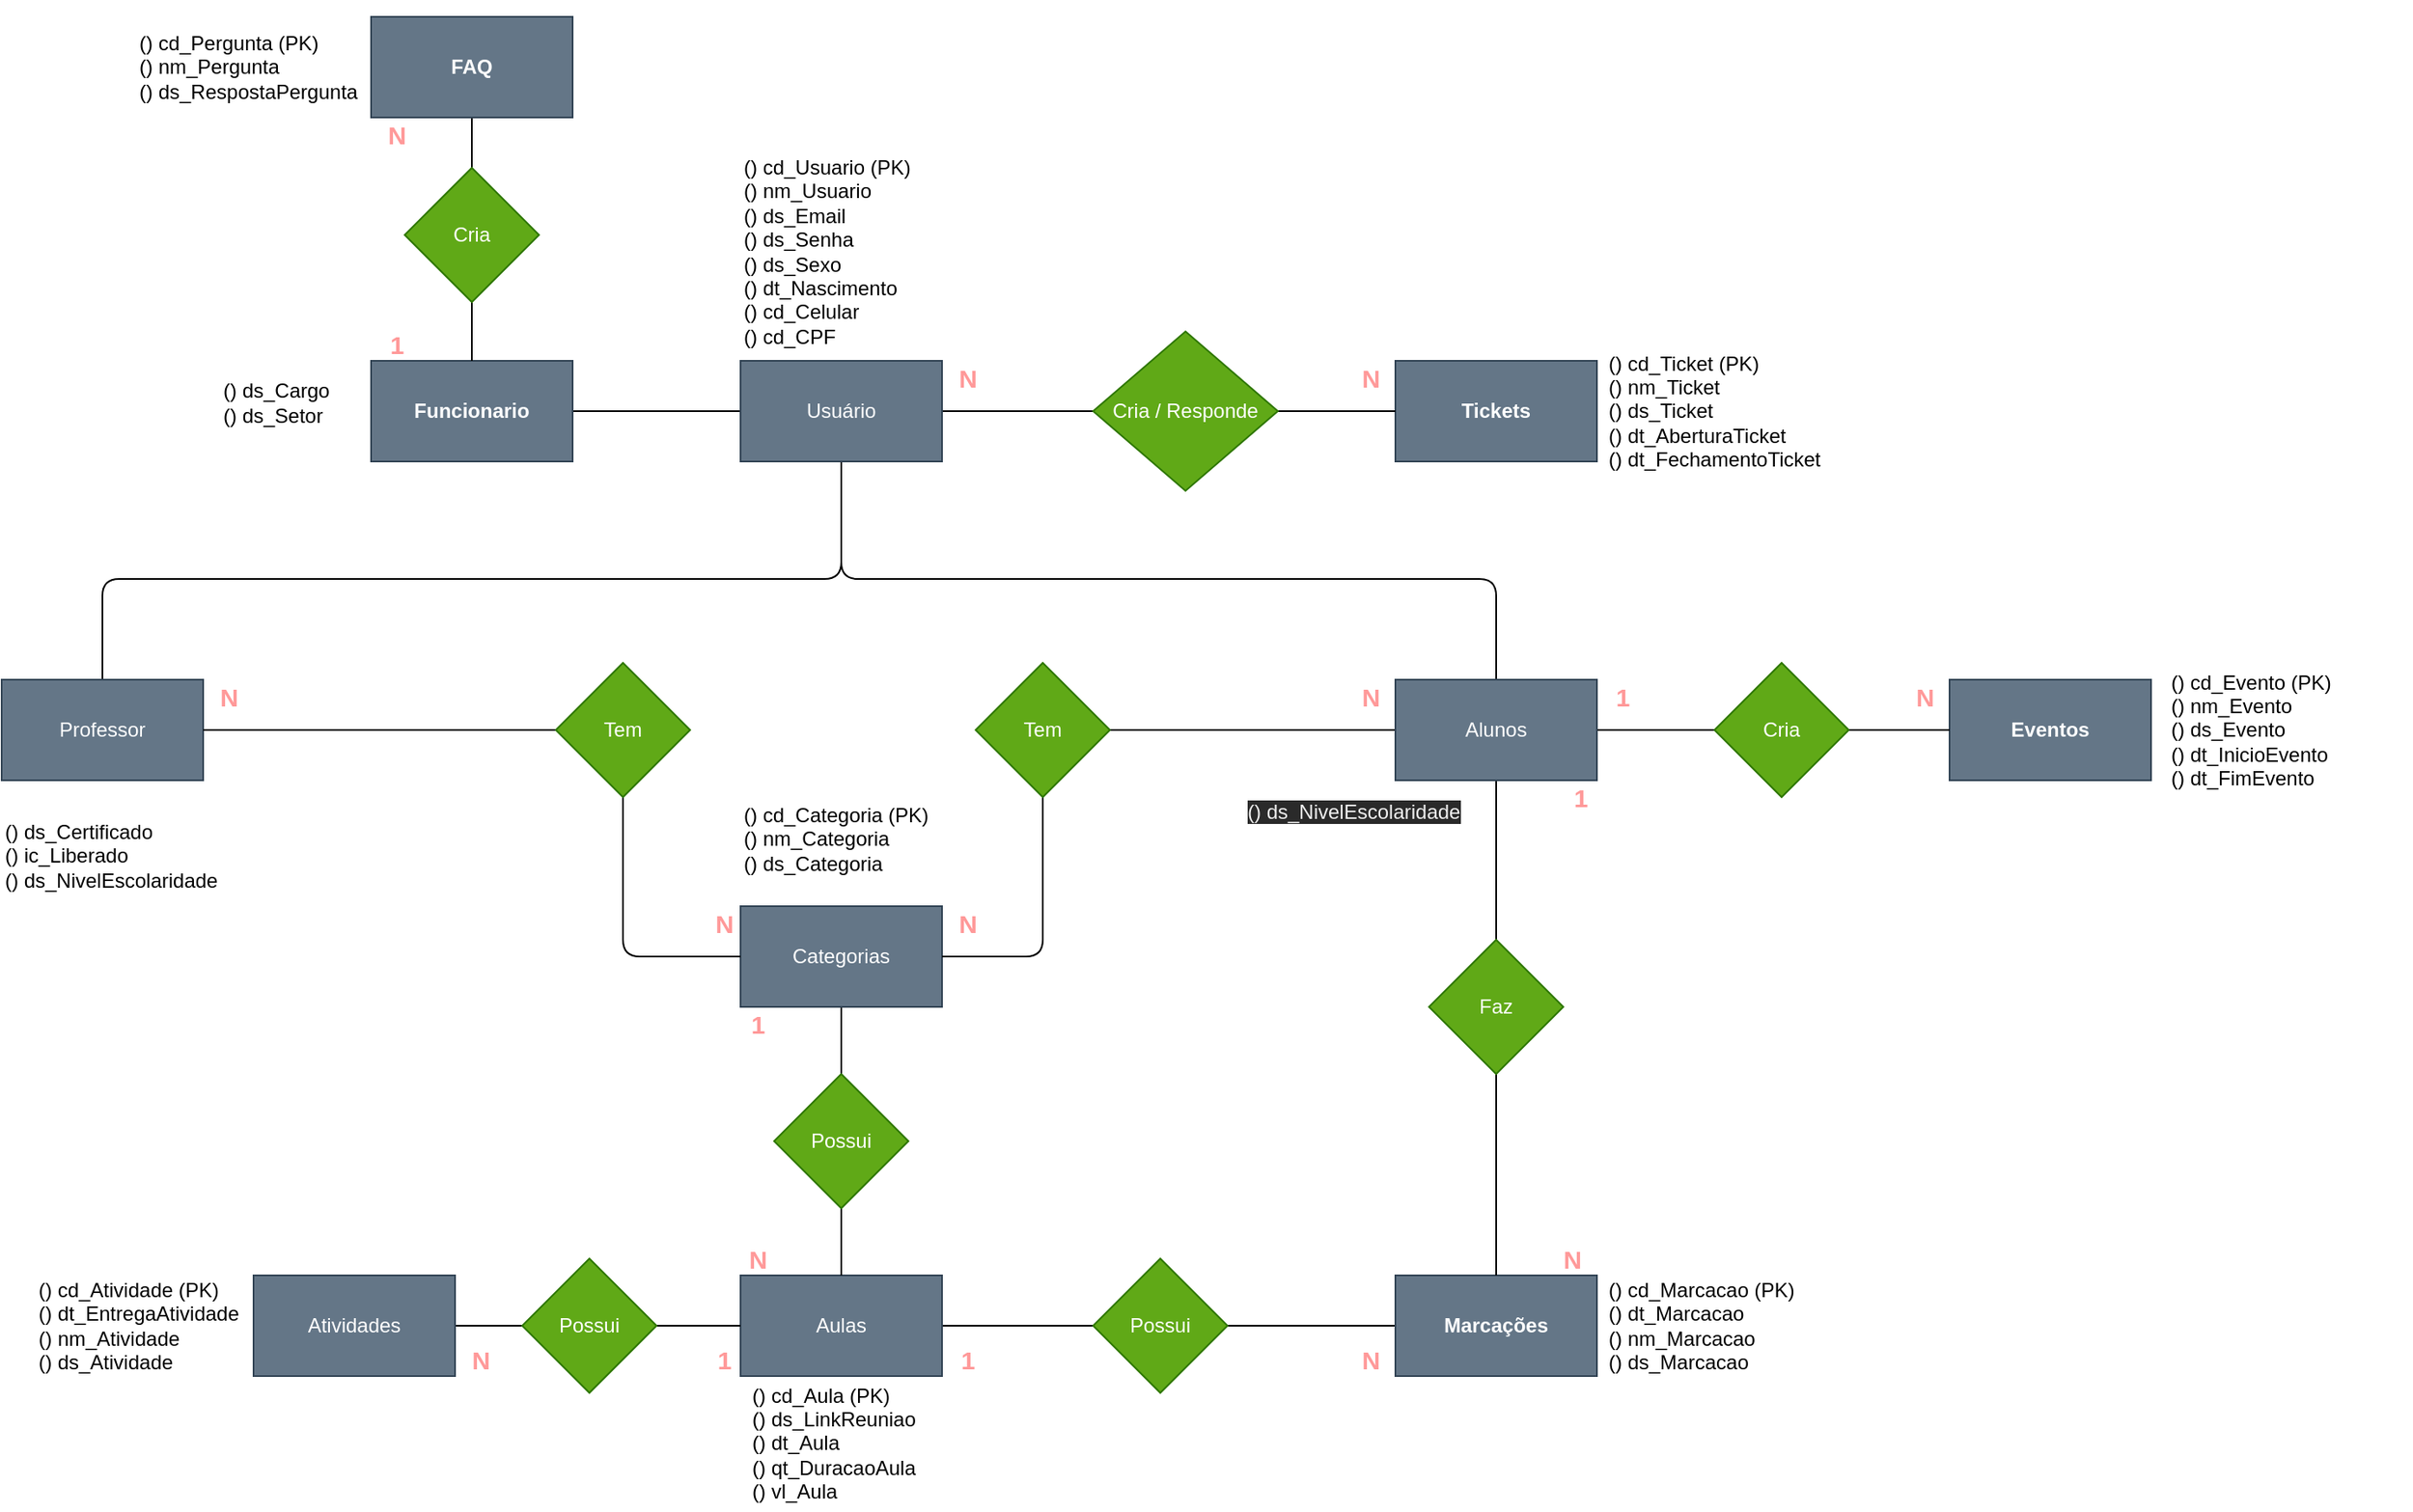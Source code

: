 <mxfile>
    <diagram id="Wx4KEByK1PIdnJh6KDTN" name="DER">
        <mxGraphModel dx="4547" dy="1998" grid="1" gridSize="10" guides="1" tooltips="1" connect="1" arrows="1" fold="1" page="1" pageScale="1" pageWidth="827" pageHeight="1169" math="0" shadow="0">
            <root>
                <mxCell id="0"/>
                <mxCell id="1" parent="0"/>
                <mxCell id="5" value="() cd_Usuario (PK)&lt;br&gt;()&amp;nbsp;nm_Usuario&lt;br&gt;()&amp;nbsp;ds_Email&lt;br&gt;()&amp;nbsp;&lt;span&gt;ds_Senha&lt;br&gt;() ds_Sexo&lt;br&gt;() dt_Nascimento&lt;br&gt;() cd_Celular&lt;br&gt;() cd_CPF&lt;br&gt;&lt;/span&gt;" style="text;html=1;strokeColor=none;fillColor=none;align=left;verticalAlign=middle;whiteSpace=wrap;rounded=0;" parent="1" vertex="1">
                    <mxGeometry x="-1860" y="-390" width="140" height="80" as="geometry"/>
                </mxCell>
                <mxCell id="15" value="() ds_Certificado&lt;br&gt;() ic_Liberado&lt;br&gt;() ds_NivelEscolaridade" style="text;html=1;strokeColor=none;fillColor=none;align=left;verticalAlign=middle;whiteSpace=wrap;rounded=0;" parent="1" vertex="1">
                    <mxGeometry x="-2300" y="-30" width="150" height="80" as="geometry"/>
                </mxCell>
                <mxCell id="16" value="() cd_Categoria (PK)&lt;br&gt;() nm_Categoria&lt;br&gt;() ds_Categoria" style="text;html=1;strokeColor=none;fillColor=none;align=left;verticalAlign=middle;whiteSpace=wrap;rounded=0;" parent="1" vertex="1">
                    <mxGeometry x="-1860" y="-40" width="130" height="80" as="geometry"/>
                </mxCell>
                <mxCell id="17" value="() cd_Aula (PK)&lt;br&gt;() ds_LinkReuniao&lt;br&gt;() dt_Aula&lt;br&gt;() qt_DuracaoAula&lt;br&gt;() vl_Aula" style="text;html=1;strokeColor=none;fillColor=none;align=left;verticalAlign=middle;whiteSpace=wrap;rounded=0;" parent="1" vertex="1">
                    <mxGeometry x="-1855" y="320" width="130" height="80" as="geometry"/>
                </mxCell>
                <mxCell id="36" value="() ds_Cargo&lt;br&gt;() ds_Setor" style="text;html=1;strokeColor=none;fillColor=none;align=left;verticalAlign=middle;whiteSpace=wrap;rounded=0;fontStyle=0" vertex="1" parent="1">
                    <mxGeometry x="-2170" y="-300" width="110" height="80" as="geometry"/>
                </mxCell>
                <mxCell id="37" value="&lt;meta charset=&quot;utf-8&quot;&gt;&lt;span style=&quot;color: rgb(240, 240, 240); font-family: helvetica; font-size: 12px; font-style: normal; font-weight: 400; letter-spacing: normal; text-align: left; text-indent: 0px; text-transform: none; word-spacing: 0px; background-color: rgb(42, 42, 42); display: inline; float: none;&quot;&gt;() ds_NivelEscolaridade&lt;/span&gt;" style="text;whiteSpace=wrap;html=1;" vertex="1" parent="1">
                    <mxGeometry x="-1560" y="-30" width="150" height="30" as="geometry"/>
                </mxCell>
                <mxCell id="41" value="() cd_Atividade (PK)&lt;br&gt;() dt_EntregaAtividade&lt;br&gt;() nm_Atividade&lt;br&gt;() ds_Atividade" style="text;html=1;strokeColor=none;fillColor=none;align=left;verticalAlign=middle;whiteSpace=wrap;rounded=0;" vertex="1" parent="1">
                    <mxGeometry x="-2280" y="250" width="130" height="80" as="geometry"/>
                </mxCell>
                <mxCell id="109" style="edgeStyle=orthogonalEdgeStyle;html=1;entryX=1;entryY=0.5;entryDx=0;entryDy=0;endArrow=none;endFill=0;" edge="1" parent="1" source="105" target="106">
                    <mxGeometry relative="1" as="geometry"/>
                </mxCell>
                <mxCell id="113" style="edgeStyle=orthogonalEdgeStyle;html=1;entryX=0.5;entryY=0;entryDx=0;entryDy=0;endArrow=none;endFill=0;" edge="1" parent="1" source="105" target="112">
                    <mxGeometry relative="1" as="geometry">
                        <Array as="points">
                            <mxPoint x="-1800" y="-155"/>
                            <mxPoint x="-2240" y="-155"/>
                        </Array>
                    </mxGeometry>
                </mxCell>
                <mxCell id="115" style="edgeStyle=orthogonalEdgeStyle;html=1;endArrow=none;endFill=0;" edge="1" parent="1" source="105" target="114">
                    <mxGeometry relative="1" as="geometry">
                        <Array as="points">
                            <mxPoint x="-1800" y="-155"/>
                            <mxPoint x="-1410" y="-155"/>
                        </Array>
                    </mxGeometry>
                </mxCell>
                <mxCell id="tct3I6zgMniIQEvbU7FZ-154" style="edgeStyle=orthogonalEdgeStyle;html=1;entryX=0;entryY=0.5;entryDx=0;entryDy=0;endArrow=none;endFill=0;" edge="1" parent="1" source="105" target="tct3I6zgMniIQEvbU7FZ-152">
                    <mxGeometry relative="1" as="geometry"/>
                </mxCell>
                <mxCell id="105" value="Usuário" style="rounded=0;whiteSpace=wrap;html=1;fillColor=#647687;strokeColor=#314354;fontColor=#ffffff;" vertex="1" parent="1">
                    <mxGeometry x="-1860" y="-285" width="120" height="60" as="geometry"/>
                </mxCell>
                <mxCell id="106" value="Funcionario" style="rounded=0;whiteSpace=wrap;html=1;fontStyle=1;fillColor=#647687;strokeColor=#314354;fontColor=#ffffff;" vertex="1" parent="1">
                    <mxGeometry x="-2080" y="-285" width="120" height="60" as="geometry"/>
                </mxCell>
                <mxCell id="tct3I6zgMniIQEvbU7FZ-157" value="" style="edgeStyle=orthogonalEdgeStyle;html=1;endArrow=none;endFill=0;" edge="1" parent="1" source="108" target="tct3I6zgMniIQEvbU7FZ-156">
                    <mxGeometry relative="1" as="geometry"/>
                </mxCell>
                <mxCell id="108" value="FAQ" style="rounded=0;whiteSpace=wrap;html=1;fontStyle=1;fillColor=#647687;strokeColor=#314354;fontColor=#ffffff;" vertex="1" parent="1">
                    <mxGeometry x="-2080" y="-490" width="120" height="60" as="geometry"/>
                </mxCell>
                <mxCell id="110" value="Tickets" style="rounded=0;whiteSpace=wrap;html=1;fontStyle=1;fillColor=#647687;strokeColor=#314354;fontColor=#ffffff;" vertex="1" parent="1">
                    <mxGeometry x="-1470" y="-285" width="120" height="60" as="geometry"/>
                </mxCell>
                <mxCell id="112" value="Professor" style="rounded=0;whiteSpace=wrap;html=1;fillColor=#647687;strokeColor=#314354;fontColor=#ffffff;" vertex="1" parent="1">
                    <mxGeometry x="-2300" y="-95" width="120" height="60" as="geometry"/>
                </mxCell>
                <mxCell id="tct3I6zgMniIQEvbU7FZ-130" style="edgeStyle=orthogonalEdgeStyle;html=1;entryX=0;entryY=0.5;entryDx=0;entryDy=0;endArrow=none;endFill=0;" edge="1" parent="1" source="114" target="tct3I6zgMniIQEvbU7FZ-129">
                    <mxGeometry relative="1" as="geometry"/>
                </mxCell>
                <mxCell id="tct3I6zgMniIQEvbU7FZ-133" style="edgeStyle=orthogonalEdgeStyle;html=1;entryX=0.5;entryY=0;entryDx=0;entryDy=0;endArrow=none;endFill=0;" edge="1" parent="1" source="114" target="tct3I6zgMniIQEvbU7FZ-132">
                    <mxGeometry relative="1" as="geometry"/>
                </mxCell>
                <mxCell id="tct3I6zgMniIQEvbU7FZ-147" style="edgeStyle=orthogonalEdgeStyle;html=1;endArrow=none;endFill=0;" edge="1" parent="1" source="114" target="tct3I6zgMniIQEvbU7FZ-145">
                    <mxGeometry relative="1" as="geometry"/>
                </mxCell>
                <mxCell id="114" value="Alunos" style="rounded=0;whiteSpace=wrap;html=1;fillColor=#647687;strokeColor=#314354;fontColor=#ffffff;" vertex="1" parent="1">
                    <mxGeometry x="-1470" y="-95" width="120" height="60" as="geometry"/>
                </mxCell>
                <mxCell id="116" value="Eventos" style="rounded=0;whiteSpace=wrap;html=1;fontStyle=1;fillColor=#647687;strokeColor=#314354;fontColor=#ffffff;" vertex="1" parent="1">
                    <mxGeometry x="-1140" y="-95" width="120" height="60" as="geometry"/>
                </mxCell>
                <mxCell id="tct3I6zgMniIQEvbU7FZ-136" style="edgeStyle=orthogonalEdgeStyle;html=1;entryX=0;entryY=0.5;entryDx=0;entryDy=0;endArrow=none;endFill=0;" edge="1" parent="1" source="118" target="tct3I6zgMniIQEvbU7FZ-135">
                    <mxGeometry relative="1" as="geometry"/>
                </mxCell>
                <mxCell id="118" value="Aulas" style="rounded=0;whiteSpace=wrap;html=1;fillColor=#647687;strokeColor=#314354;fontColor=#ffffff;" vertex="1" parent="1">
                    <mxGeometry x="-1860" y="260" width="120" height="60" as="geometry"/>
                </mxCell>
                <mxCell id="tct3I6zgMniIQEvbU7FZ-139" value="" style="edgeStyle=orthogonalEdgeStyle;html=1;endArrow=none;endFill=0;" edge="1" parent="1" source="119" target="tct3I6zgMniIQEvbU7FZ-138">
                    <mxGeometry relative="1" as="geometry"/>
                </mxCell>
                <mxCell id="119" value="Categorias" style="rounded=0;whiteSpace=wrap;html=1;fillColor=#647687;strokeColor=#314354;fontColor=#ffffff;" vertex="1" parent="1">
                    <mxGeometry x="-1860" y="40" width="120" height="60" as="geometry"/>
                </mxCell>
                <mxCell id="tct3I6zgMniIQEvbU7FZ-143" value="" style="edgeStyle=orthogonalEdgeStyle;html=1;endArrow=none;endFill=0;" edge="1" parent="1" source="123" target="tct3I6zgMniIQEvbU7FZ-142">
                    <mxGeometry relative="1" as="geometry"/>
                </mxCell>
                <mxCell id="123" value="Atividades" style="rounded=0;whiteSpace=wrap;html=1;fillColor=#647687;strokeColor=#314354;fontColor=#ffffff;" vertex="1" parent="1">
                    <mxGeometry x="-2150" y="260" width="120" height="60" as="geometry"/>
                </mxCell>
                <mxCell id="tct3I6zgMniIQEvbU7FZ-137" style="edgeStyle=orthogonalEdgeStyle;html=1;endArrow=none;endFill=0;" edge="1" parent="1" source="126" target="tct3I6zgMniIQEvbU7FZ-135">
                    <mxGeometry relative="1" as="geometry"/>
                </mxCell>
                <mxCell id="126" value="Marcações" style="rounded=0;whiteSpace=wrap;html=1;fontStyle=1;fillColor=#647687;strokeColor=#314354;fontColor=#ffffff;" vertex="1" parent="1">
                    <mxGeometry x="-1470" y="260" width="120" height="60" as="geometry"/>
                </mxCell>
                <mxCell id="tct3I6zgMniIQEvbU7FZ-131" style="edgeStyle=orthogonalEdgeStyle;html=1;entryX=0;entryY=0.5;entryDx=0;entryDy=0;endArrow=none;endFill=0;" edge="1" parent="1" source="tct3I6zgMniIQEvbU7FZ-129" target="116">
                    <mxGeometry relative="1" as="geometry"/>
                </mxCell>
                <mxCell id="tct3I6zgMniIQEvbU7FZ-129" value="Cria" style="rhombus;whiteSpace=wrap;html=1;fillColor=#60a917;fontColor=#ffffff;strokeColor=#2D7600;" vertex="1" parent="1">
                    <mxGeometry x="-1280" y="-105" width="80" height="80" as="geometry"/>
                </mxCell>
                <mxCell id="tct3I6zgMniIQEvbU7FZ-134" style="edgeStyle=orthogonalEdgeStyle;html=1;entryX=0.5;entryY=0;entryDx=0;entryDy=0;endArrow=none;endFill=0;" edge="1" parent="1" source="tct3I6zgMniIQEvbU7FZ-132" target="126">
                    <mxGeometry relative="1" as="geometry"/>
                </mxCell>
                <mxCell id="tct3I6zgMniIQEvbU7FZ-132" value="Faz" style="rhombus;whiteSpace=wrap;html=1;fillColor=#60a917;fontColor=#ffffff;strokeColor=#2D7600;" vertex="1" parent="1">
                    <mxGeometry x="-1450" y="60" width="80" height="80" as="geometry"/>
                </mxCell>
                <mxCell id="tct3I6zgMniIQEvbU7FZ-135" value="Possui" style="rhombus;whiteSpace=wrap;html=1;fillColor=#60a917;fontColor=#ffffff;strokeColor=#2D7600;" vertex="1" parent="1">
                    <mxGeometry x="-1650" y="250" width="80" height="80" as="geometry"/>
                </mxCell>
                <mxCell id="tct3I6zgMniIQEvbU7FZ-140" value="" style="edgeStyle=orthogonalEdgeStyle;html=1;endArrow=none;endFill=0;" edge="1" parent="1" source="tct3I6zgMniIQEvbU7FZ-138" target="118">
                    <mxGeometry relative="1" as="geometry"/>
                </mxCell>
                <mxCell id="tct3I6zgMniIQEvbU7FZ-138" value="Possui" style="rhombus;whiteSpace=wrap;html=1;fillColor=#60a917;fontColor=#ffffff;strokeColor=#2D7600;" vertex="1" parent="1">
                    <mxGeometry x="-1840" y="140" width="80" height="80" as="geometry"/>
                </mxCell>
                <mxCell id="tct3I6zgMniIQEvbU7FZ-144" value="" style="edgeStyle=orthogonalEdgeStyle;html=1;endArrow=none;endFill=0;" edge="1" parent="1" source="tct3I6zgMniIQEvbU7FZ-142" target="118">
                    <mxGeometry relative="1" as="geometry"/>
                </mxCell>
                <mxCell id="tct3I6zgMniIQEvbU7FZ-142" value="Possui" style="rhombus;whiteSpace=wrap;html=1;fillColor=#60a917;fontColor=#ffffff;strokeColor=#2D7600;" vertex="1" parent="1">
                    <mxGeometry x="-1990" y="250" width="80" height="80" as="geometry"/>
                </mxCell>
                <mxCell id="tct3I6zgMniIQEvbU7FZ-148" style="edgeStyle=orthogonalEdgeStyle;html=1;entryX=1;entryY=0.5;entryDx=0;entryDy=0;endArrow=none;endFill=0;" edge="1" parent="1" source="tct3I6zgMniIQEvbU7FZ-145" target="119">
                    <mxGeometry relative="1" as="geometry">
                        <Array as="points">
                            <mxPoint x="-1680" y="70"/>
                        </Array>
                    </mxGeometry>
                </mxCell>
                <mxCell id="tct3I6zgMniIQEvbU7FZ-145" value="Tem" style="rhombus;whiteSpace=wrap;html=1;fillColor=#60a917;fontColor=#ffffff;strokeColor=#2D7600;" vertex="1" parent="1">
                    <mxGeometry x="-1720" y="-105" width="80" height="80" as="geometry"/>
                </mxCell>
                <mxCell id="tct3I6zgMniIQEvbU7FZ-150" style="edgeStyle=orthogonalEdgeStyle;html=1;entryX=0;entryY=0.5;entryDx=0;entryDy=0;endArrow=none;endFill=0;" edge="1" parent="1" source="tct3I6zgMniIQEvbU7FZ-149" target="119">
                    <mxGeometry relative="1" as="geometry">
                        <Array as="points">
                            <mxPoint x="-1930" y="70"/>
                        </Array>
                    </mxGeometry>
                </mxCell>
                <mxCell id="tct3I6zgMniIQEvbU7FZ-151" style="edgeStyle=orthogonalEdgeStyle;html=1;entryX=1;entryY=0.5;entryDx=0;entryDy=0;endArrow=none;endFill=0;" edge="1" parent="1" source="tct3I6zgMniIQEvbU7FZ-149" target="112">
                    <mxGeometry relative="1" as="geometry"/>
                </mxCell>
                <mxCell id="tct3I6zgMniIQEvbU7FZ-149" value="Tem" style="rhombus;whiteSpace=wrap;html=1;fillColor=#60a917;fontColor=#ffffff;strokeColor=#2D7600;" vertex="1" parent="1">
                    <mxGeometry x="-1970" y="-105" width="80" height="80" as="geometry"/>
                </mxCell>
                <mxCell id="tct3I6zgMniIQEvbU7FZ-155" style="edgeStyle=orthogonalEdgeStyle;html=1;endArrow=none;endFill=0;" edge="1" parent="1" source="tct3I6zgMniIQEvbU7FZ-152" target="110">
                    <mxGeometry relative="1" as="geometry"/>
                </mxCell>
                <mxCell id="tct3I6zgMniIQEvbU7FZ-152" value="Cria / Responde" style="rhombus;whiteSpace=wrap;html=1;fillColor=#60a917;fontColor=#ffffff;strokeColor=#2D7600;" vertex="1" parent="1">
                    <mxGeometry x="-1650" y="-302.5" width="110" height="95" as="geometry"/>
                </mxCell>
                <mxCell id="tct3I6zgMniIQEvbU7FZ-158" value="" style="edgeStyle=orthogonalEdgeStyle;html=1;endArrow=none;endFill=0;" edge="1" parent="1" source="tct3I6zgMniIQEvbU7FZ-156" target="106">
                    <mxGeometry relative="1" as="geometry"/>
                </mxCell>
                <mxCell id="tct3I6zgMniIQEvbU7FZ-156" value="Cria" style="rhombus;whiteSpace=wrap;html=1;fillColor=#60a917;fontColor=#ffffff;strokeColor=#2D7600;" vertex="1" parent="1">
                    <mxGeometry x="-2060" y="-400" width="80" height="80" as="geometry"/>
                </mxCell>
                <mxCell id="tct3I6zgMniIQEvbU7FZ-159" value="N" style="text;html=1;align=center;verticalAlign=middle;resizable=0;points=[];autosize=1;strokeColor=none;fillColor=none;fontStyle=1;fontSize=15;fontColor=#FF9999;" vertex="1" parent="1">
                    <mxGeometry x="-1170" y="-95" width="30" height="20" as="geometry"/>
                </mxCell>
                <mxCell id="tct3I6zgMniIQEvbU7FZ-160" value="1" style="text;html=1;align=center;verticalAlign=middle;resizable=0;points=[];autosize=1;strokeColor=none;fillColor=none;fontStyle=1;fontSize=15;fontColor=#FF9999;" vertex="1" parent="1">
                    <mxGeometry x="-1345" y="-95" width="20" height="20" as="geometry"/>
                </mxCell>
                <mxCell id="tct3I6zgMniIQEvbU7FZ-161" value="1" style="text;html=1;align=center;verticalAlign=middle;resizable=0;points=[];autosize=1;strokeColor=none;fillColor=none;fontStyle=1;fontSize=15;fontColor=#FF9999;" vertex="1" parent="1">
                    <mxGeometry x="-1370" y="-35" width="20" height="20" as="geometry"/>
                </mxCell>
                <mxCell id="tct3I6zgMniIQEvbU7FZ-162" value="N" style="text;html=1;align=center;verticalAlign=middle;resizable=0;points=[];autosize=1;strokeColor=none;fillColor=none;fontStyle=1;fontSize=15;fontColor=#FF9999;" vertex="1" parent="1">
                    <mxGeometry x="-1380" y="240" width="30" height="20" as="geometry"/>
                </mxCell>
                <mxCell id="tct3I6zgMniIQEvbU7FZ-163" value="N" style="text;html=1;align=center;verticalAlign=middle;resizable=0;points=[];autosize=1;strokeColor=none;fillColor=none;fontStyle=1;fontSize=15;fontColor=#FF9999;" vertex="1" parent="1">
                    <mxGeometry x="-1500" y="300" width="30" height="20" as="geometry"/>
                </mxCell>
                <mxCell id="tct3I6zgMniIQEvbU7FZ-164" value="1" style="text;html=1;align=center;verticalAlign=middle;resizable=0;points=[];autosize=1;strokeColor=none;fillColor=none;fontStyle=1;fontSize=15;fontColor=#FF9999;" vertex="1" parent="1">
                    <mxGeometry x="-1735" y="300" width="20" height="20" as="geometry"/>
                </mxCell>
                <mxCell id="tct3I6zgMniIQEvbU7FZ-165" value="N" style="text;html=1;align=center;verticalAlign=middle;resizable=0;points=[];autosize=1;strokeColor=none;fillColor=none;fontStyle=1;fontSize=15;fontColor=#FF9999;" vertex="1" parent="1">
                    <mxGeometry x="-2030" y="300" width="30" height="20" as="geometry"/>
                </mxCell>
                <mxCell id="tct3I6zgMniIQEvbU7FZ-166" value="1" style="text;html=1;align=center;verticalAlign=middle;resizable=0;points=[];autosize=1;strokeColor=none;fillColor=none;fontStyle=1;fontSize=15;fontColor=#FF9999;" vertex="1" parent="1">
                    <mxGeometry x="-1880" y="300" width="20" height="20" as="geometry"/>
                </mxCell>
                <mxCell id="tct3I6zgMniIQEvbU7FZ-167" value="1" style="text;html=1;align=center;verticalAlign=middle;resizable=0;points=[];autosize=1;strokeColor=none;fillColor=none;fontStyle=1;fontSize=15;fontColor=#FF9999;" vertex="1" parent="1">
                    <mxGeometry x="-1860" y="100" width="20" height="20" as="geometry"/>
                </mxCell>
                <mxCell id="tct3I6zgMniIQEvbU7FZ-168" value="N" style="text;html=1;align=center;verticalAlign=middle;resizable=0;points=[];autosize=1;strokeColor=none;fillColor=none;fontStyle=1;fontSize=15;fontColor=#FF9999;" vertex="1" parent="1">
                    <mxGeometry x="-1865" y="240" width="30" height="20" as="geometry"/>
                </mxCell>
                <mxCell id="tct3I6zgMniIQEvbU7FZ-169" value="N" style="text;html=1;align=center;verticalAlign=middle;resizable=0;points=[];autosize=1;strokeColor=none;fillColor=none;fontStyle=1;fontSize=15;fontColor=#FF9999;" vertex="1" parent="1">
                    <mxGeometry x="-1885" y="40" width="30" height="20" as="geometry"/>
                </mxCell>
                <mxCell id="tct3I6zgMniIQEvbU7FZ-170" value="N" style="text;html=1;align=center;verticalAlign=middle;resizable=0;points=[];autosize=1;strokeColor=none;fillColor=none;fontStyle=1;fontSize=15;fontColor=#FF9999;" vertex="1" parent="1">
                    <mxGeometry x="-2180" y="-95" width="30" height="20" as="geometry"/>
                </mxCell>
                <mxCell id="tct3I6zgMniIQEvbU7FZ-171" value="N" style="text;html=1;align=center;verticalAlign=middle;resizable=0;points=[];autosize=1;strokeColor=none;fillColor=none;fontStyle=1;fontSize=15;fontColor=#FF9999;" vertex="1" parent="1">
                    <mxGeometry x="-1740" y="40" width="30" height="20" as="geometry"/>
                </mxCell>
                <mxCell id="tct3I6zgMniIQEvbU7FZ-172" value="N" style="text;html=1;align=center;verticalAlign=middle;resizable=0;points=[];autosize=1;strokeColor=none;fillColor=none;fontStyle=1;fontSize=15;fontColor=#FF9999;" vertex="1" parent="1">
                    <mxGeometry x="-1500" y="-95" width="30" height="20" as="geometry"/>
                </mxCell>
                <mxCell id="tct3I6zgMniIQEvbU7FZ-173" value="N" style="text;html=1;align=center;verticalAlign=middle;resizable=0;points=[];autosize=1;strokeColor=none;fillColor=none;fontStyle=1;fontSize=15;fontColor=#FF9999;" vertex="1" parent="1">
                    <mxGeometry x="-1740" y="-285" width="30" height="20" as="geometry"/>
                </mxCell>
                <mxCell id="tct3I6zgMniIQEvbU7FZ-174" value="N" style="text;html=1;align=center;verticalAlign=middle;resizable=0;points=[];autosize=1;strokeColor=none;fillColor=none;fontStyle=1;fontSize=15;fontColor=#FF9999;" vertex="1" parent="1">
                    <mxGeometry x="-1500" y="-285" width="30" height="20" as="geometry"/>
                </mxCell>
                <mxCell id="tct3I6zgMniIQEvbU7FZ-175" value="1" style="text;html=1;align=center;verticalAlign=middle;resizable=0;points=[];autosize=1;strokeColor=none;fillColor=none;fontStyle=1;fontSize=15;fontColor=#FF9999;" vertex="1" parent="1">
                    <mxGeometry x="-2075" y="-305" width="20" height="20" as="geometry"/>
                </mxCell>
                <mxCell id="tct3I6zgMniIQEvbU7FZ-176" value="N" style="text;html=1;align=center;verticalAlign=middle;resizable=0;points=[];autosize=1;strokeColor=none;fillColor=none;fontStyle=1;fontSize=15;fontColor=#FF9999;" vertex="1" parent="1">
                    <mxGeometry x="-2080" y="-430" width="30" height="20" as="geometry"/>
                </mxCell>
                <mxCell id="tct3I6zgMniIQEvbU7FZ-177" value="() cd_Pergunta (PK)&lt;br&gt;() nm_Pergunta&lt;br&gt;() ds_RespostaPergunta" style="text;html=1;strokeColor=none;fillColor=none;align=left;verticalAlign=middle;whiteSpace=wrap;rounded=0;fontStyle=0" vertex="1" parent="1">
                    <mxGeometry x="-2220" y="-500" width="140" height="80" as="geometry"/>
                </mxCell>
                <mxCell id="tct3I6zgMniIQEvbU7FZ-178" value="() cd_Ticket (PK)&lt;br&gt;() nm_Ticket&lt;br&gt;() ds_Ticket&lt;br&gt;() dt_AberturaTicket&lt;br&gt;() dt_FechamentoTicket" style="text;html=1;strokeColor=none;fillColor=none;align=left;verticalAlign=middle;whiteSpace=wrap;rounded=0;fontStyle=0" vertex="1" parent="1">
                    <mxGeometry x="-1345" y="-295" width="145" height="80" as="geometry"/>
                </mxCell>
                <mxCell id="tct3I6zgMniIQEvbU7FZ-179" value="() cd_Evento (PK)&lt;br&gt;() nm_Evento&lt;br&gt;() ds_Evento&lt;br&gt;() dt_InicioEvento&lt;br&gt;() dt_FimEvento" style="text;html=1;strokeColor=none;fillColor=none;align=left;verticalAlign=middle;whiteSpace=wrap;rounded=0;fontStyle=0" vertex="1" parent="1">
                    <mxGeometry x="-1010" y="-105" width="145" height="80" as="geometry"/>
                </mxCell>
                <mxCell id="tct3I6zgMniIQEvbU7FZ-180" value="() cd_Marcacao (PK)&lt;br&gt;() dt_Marcacao&lt;br&gt;() nm_Marcacao&lt;br&gt;() ds_Marcacao" style="text;html=1;strokeColor=none;fillColor=none;align=left;verticalAlign=middle;whiteSpace=wrap;rounded=0;fontStyle=0" vertex="1" parent="1">
                    <mxGeometry x="-1345" y="250" width="145" height="80" as="geometry"/>
                </mxCell>
            </root>
        </mxGraphModel>
    </diagram>
</mxfile>